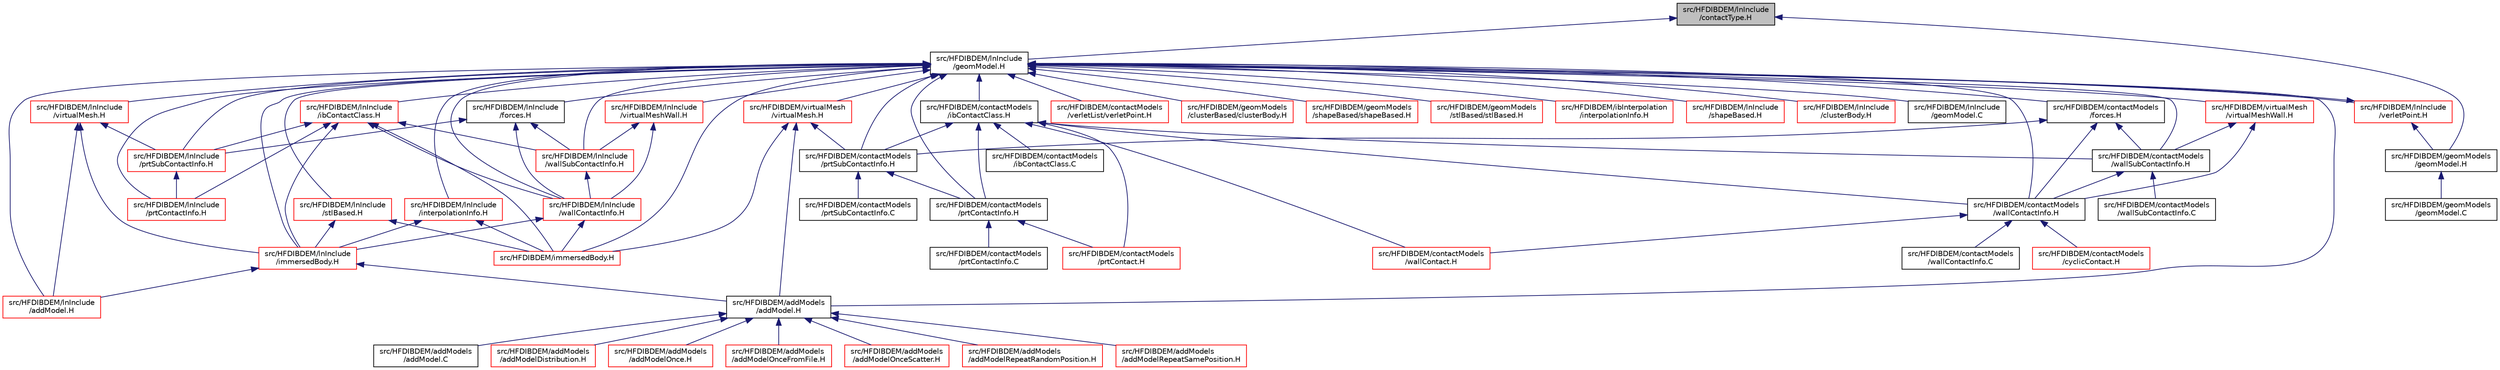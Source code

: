 digraph "src/HFDIBDEM/lnInclude/contactType.H"
{
 // LATEX_PDF_SIZE
  edge [fontname="Helvetica",fontsize="10",labelfontname="Helvetica",labelfontsize="10"];
  node [fontname="Helvetica",fontsize="10",shape=record];
  Node1 [label="src/HFDIBDEM/lnInclude\l/contactType.H",height=0.2,width=0.4,color="black", fillcolor="grey75", style="filled", fontcolor="black",tooltip=" "];
  Node1 -> Node2 [dir="back",color="midnightblue",fontsize="10",style="solid",fontname="Helvetica"];
  Node2 [label="src/HFDIBDEM/geomModels\l/geomModel.H",height=0.2,width=0.4,color="black", fillcolor="white", style="filled",URL="$geomModels_2geomModel_8H.html",tooltip=" "];
  Node2 -> Node3 [dir="back",color="midnightblue",fontsize="10",style="solid",fontname="Helvetica"];
  Node3 [label="src/HFDIBDEM/geomModels\l/geomModel.C",height=0.2,width=0.4,color="black", fillcolor="white", style="filled",URL="$geomModels_2geomModel_8C.html",tooltip=" "];
  Node1 -> Node4 [dir="back",color="midnightblue",fontsize="10",style="solid",fontname="Helvetica"];
  Node4 [label="src/HFDIBDEM/lnInclude\l/geomModel.H",height=0.2,width=0.4,color="black", fillcolor="white", style="filled",URL="$lnInclude_2geomModel_8H.html",tooltip=" "];
  Node4 -> Node5 [dir="back",color="midnightblue",fontsize="10",style="solid",fontname="Helvetica"];
  Node5 [label="src/HFDIBDEM/addModels\l/addModel.H",height=0.2,width=0.4,color="black", fillcolor="white", style="filled",URL="$addModels_2addModel_8H.html",tooltip=" "];
  Node5 -> Node6 [dir="back",color="midnightblue",fontsize="10",style="solid",fontname="Helvetica"];
  Node6 [label="src/HFDIBDEM/addModels\l/addModel.C",height=0.2,width=0.4,color="black", fillcolor="white", style="filled",URL="$addModels_2addModel_8C.html",tooltip=" "];
  Node5 -> Node7 [dir="back",color="midnightblue",fontsize="10",style="solid",fontname="Helvetica"];
  Node7 [label="src/HFDIBDEM/addModels\l/addModelDistribution.H",height=0.2,width=0.4,color="red", fillcolor="white", style="filled",URL="$addModels_2addModelDistribution_8H.html",tooltip=" "];
  Node5 -> Node9 [dir="back",color="midnightblue",fontsize="10",style="solid",fontname="Helvetica"];
  Node9 [label="src/HFDIBDEM/addModels\l/addModelOnce.H",height=0.2,width=0.4,color="red", fillcolor="white", style="filled",URL="$addModels_2addModelOnce_8H.html",tooltip=" "];
  Node5 -> Node11 [dir="back",color="midnightblue",fontsize="10",style="solid",fontname="Helvetica"];
  Node11 [label="src/HFDIBDEM/addModels\l/addModelOnceFromFile.H",height=0.2,width=0.4,color="red", fillcolor="white", style="filled",URL="$addModels_2addModelOnceFromFile_8H.html",tooltip=" "];
  Node5 -> Node13 [dir="back",color="midnightblue",fontsize="10",style="solid",fontname="Helvetica"];
  Node13 [label="src/HFDIBDEM/addModels\l/addModelOnceScatter.H",height=0.2,width=0.4,color="red", fillcolor="white", style="filled",URL="$addModels_2addModelOnceScatter_8H.html",tooltip=" "];
  Node5 -> Node15 [dir="back",color="midnightblue",fontsize="10",style="solid",fontname="Helvetica"];
  Node15 [label="src/HFDIBDEM/addModels\l/addModelRepeatRandomPosition.H",height=0.2,width=0.4,color="red", fillcolor="white", style="filled",URL="$addModels_2addModelRepeatRandomPosition_8H.html",tooltip=" "];
  Node5 -> Node17 [dir="back",color="midnightblue",fontsize="10",style="solid",fontname="Helvetica"];
  Node17 [label="src/HFDIBDEM/addModels\l/addModelRepeatSamePosition.H",height=0.2,width=0.4,color="red", fillcolor="white", style="filled",URL="$addModels_2addModelRepeatSamePosition_8H.html",tooltip=" "];
  Node4 -> Node19 [dir="back",color="midnightblue",fontsize="10",style="solid",fontname="Helvetica"];
  Node19 [label="src/HFDIBDEM/contactModels\l/ibContactClass.H",height=0.2,width=0.4,color="black", fillcolor="white", style="filled",URL="$contactModels_2ibContactClass_8H.html",tooltip=" "];
  Node19 -> Node20 [dir="back",color="midnightblue",fontsize="10",style="solid",fontname="Helvetica"];
  Node20 [label="src/HFDIBDEM/contactModels\l/prtContact.H",height=0.2,width=0.4,color="red", fillcolor="white", style="filled",URL="$contactModels_2prtContact_8H.html",tooltip=" "];
  Node19 -> Node23 [dir="back",color="midnightblue",fontsize="10",style="solid",fontname="Helvetica"];
  Node23 [label="src/HFDIBDEM/contactModels\l/prtContactInfo.H",height=0.2,width=0.4,color="black", fillcolor="white", style="filled",URL="$contactModels_2prtContactInfo_8H.html",tooltip=" "];
  Node23 -> Node20 [dir="back",color="midnightblue",fontsize="10",style="solid",fontname="Helvetica"];
  Node23 -> Node24 [dir="back",color="midnightblue",fontsize="10",style="solid",fontname="Helvetica"];
  Node24 [label="src/HFDIBDEM/contactModels\l/prtContactInfo.C",height=0.2,width=0.4,color="black", fillcolor="white", style="filled",URL="$contactModels_2prtContactInfo_8C.html",tooltip=" "];
  Node19 -> Node25 [dir="back",color="midnightblue",fontsize="10",style="solid",fontname="Helvetica"];
  Node25 [label="src/HFDIBDEM/contactModels\l/prtSubContactInfo.H",height=0.2,width=0.4,color="black", fillcolor="white", style="filled",URL="$contactModels_2prtSubContactInfo_8H.html",tooltip=" "];
  Node25 -> Node23 [dir="back",color="midnightblue",fontsize="10",style="solid",fontname="Helvetica"];
  Node25 -> Node26 [dir="back",color="midnightblue",fontsize="10",style="solid",fontname="Helvetica"];
  Node26 [label="src/HFDIBDEM/contactModels\l/prtSubContactInfo.C",height=0.2,width=0.4,color="black", fillcolor="white", style="filled",URL="$contactModels_2prtSubContactInfo_8C.html",tooltip=" "];
  Node19 -> Node27 [dir="back",color="midnightblue",fontsize="10",style="solid",fontname="Helvetica"];
  Node27 [label="src/HFDIBDEM/contactModels\l/wallContact.H",height=0.2,width=0.4,color="red", fillcolor="white", style="filled",URL="$contactModels_2wallContact_8H.html",tooltip=" "];
  Node19 -> Node29 [dir="back",color="midnightblue",fontsize="10",style="solid",fontname="Helvetica"];
  Node29 [label="src/HFDIBDEM/contactModels\l/wallContactInfo.H",height=0.2,width=0.4,color="black", fillcolor="white", style="filled",URL="$contactModels_2wallContactInfo_8H.html",tooltip=" "];
  Node29 -> Node27 [dir="back",color="midnightblue",fontsize="10",style="solid",fontname="Helvetica"];
  Node29 -> Node30 [dir="back",color="midnightblue",fontsize="10",style="solid",fontname="Helvetica"];
  Node30 [label="src/HFDIBDEM/contactModels\l/cyclicContact.H",height=0.2,width=0.4,color="red", fillcolor="white", style="filled",URL="$contactModels_2cyclicContact_8H.html",tooltip=" "];
  Node29 -> Node32 [dir="back",color="midnightblue",fontsize="10",style="solid",fontname="Helvetica"];
  Node32 [label="src/HFDIBDEM/contactModels\l/wallContactInfo.C",height=0.2,width=0.4,color="black", fillcolor="white", style="filled",URL="$contactModels_2wallContactInfo_8C.html",tooltip=" "];
  Node19 -> Node33 [dir="back",color="midnightblue",fontsize="10",style="solid",fontname="Helvetica"];
  Node33 [label="src/HFDIBDEM/contactModels\l/wallSubContactInfo.H",height=0.2,width=0.4,color="black", fillcolor="white", style="filled",URL="$contactModels_2wallSubContactInfo_8H.html",tooltip=" "];
  Node33 -> Node29 [dir="back",color="midnightblue",fontsize="10",style="solid",fontname="Helvetica"];
  Node33 -> Node34 [dir="back",color="midnightblue",fontsize="10",style="solid",fontname="Helvetica"];
  Node34 [label="src/HFDIBDEM/contactModels\l/wallSubContactInfo.C",height=0.2,width=0.4,color="black", fillcolor="white", style="filled",URL="$contactModels_2wallSubContactInfo_8C.html",tooltip=" "];
  Node19 -> Node35 [dir="back",color="midnightblue",fontsize="10",style="solid",fontname="Helvetica"];
  Node35 [label="src/HFDIBDEM/contactModels\l/ibContactClass.C",height=0.2,width=0.4,color="black", fillcolor="white", style="filled",URL="$contactModels_2ibContactClass_8C.html",tooltip=" "];
  Node4 -> Node23 [dir="back",color="midnightblue",fontsize="10",style="solid",fontname="Helvetica"];
  Node4 -> Node25 [dir="back",color="midnightblue",fontsize="10",style="solid",fontname="Helvetica"];
  Node4 -> Node36 [dir="back",color="midnightblue",fontsize="10",style="solid",fontname="Helvetica"];
  Node36 [label="src/HFDIBDEM/contactModels\l/forces.H",height=0.2,width=0.4,color="black", fillcolor="white", style="filled",URL="$contactModels_2forces_8H.html",tooltip=" "];
  Node36 -> Node25 [dir="back",color="midnightblue",fontsize="10",style="solid",fontname="Helvetica"];
  Node36 -> Node29 [dir="back",color="midnightblue",fontsize="10",style="solid",fontname="Helvetica"];
  Node36 -> Node33 [dir="back",color="midnightblue",fontsize="10",style="solid",fontname="Helvetica"];
  Node4 -> Node29 [dir="back",color="midnightblue",fontsize="10",style="solid",fontname="Helvetica"];
  Node4 -> Node33 [dir="back",color="midnightblue",fontsize="10",style="solid",fontname="Helvetica"];
  Node4 -> Node37 [dir="back",color="midnightblue",fontsize="10",style="solid",fontname="Helvetica"];
  Node37 [label="src/HFDIBDEM/contactModels\l/verletList/verletPoint.H",height=0.2,width=0.4,color="red", fillcolor="white", style="filled",URL="$contactModels_2verletList_2verletPoint_8H.html",tooltip=" "];
  Node4 -> Node41 [dir="back",color="midnightblue",fontsize="10",style="solid",fontname="Helvetica"];
  Node41 [label="src/HFDIBDEM/geomModels\l/clusterBased/clusterBody.H",height=0.2,width=0.4,color="red", fillcolor="white", style="filled",URL="$geomModels_2clusterBased_2clusterBody_8H.html",tooltip=" "];
  Node4 -> Node45 [dir="back",color="midnightblue",fontsize="10",style="solid",fontname="Helvetica"];
  Node45 [label="src/HFDIBDEM/geomModels\l/shapeBased/shapeBased.H",height=0.2,width=0.4,color="red", fillcolor="white", style="filled",URL="$geomModels_2shapeBased_2shapeBased_8H.html",tooltip=" "];
  Node4 -> Node49 [dir="back",color="midnightblue",fontsize="10",style="solid",fontname="Helvetica"];
  Node49 [label="src/HFDIBDEM/geomModels\l/stlBased/stlBased.H",height=0.2,width=0.4,color="red", fillcolor="white", style="filled",URL="$geomModels_2stlBased_2stlBased_8H.html",tooltip=" "];
  Node4 -> Node55 [dir="back",color="midnightblue",fontsize="10",style="solid",fontname="Helvetica"];
  Node55 [label="src/HFDIBDEM/ibInterpolation\l/interpolationInfo.H",height=0.2,width=0.4,color="red", fillcolor="white", style="filled",URL="$ibInterpolation_2interpolationInfo_8H.html",tooltip=" "];
  Node4 -> Node58 [dir="back",color="midnightblue",fontsize="10",style="solid",fontname="Helvetica"];
  Node58 [label="src/HFDIBDEM/immersedBody.H",height=0.2,width=0.4,color="red", fillcolor="white", style="filled",URL="$immersedBody_8H.html",tooltip=" "];
  Node4 -> Node64 [dir="back",color="midnightblue",fontsize="10",style="solid",fontname="Helvetica"];
  Node64 [label="src/HFDIBDEM/lnInclude\l/addModel.H",height=0.2,width=0.4,color="red", fillcolor="white", style="filled",URL="$lnInclude_2addModel_8H.html",tooltip=" "];
  Node4 -> Node80 [dir="back",color="midnightblue",fontsize="10",style="solid",fontname="Helvetica"];
  Node80 [label="src/HFDIBDEM/lnInclude\l/verletPoint.H",height=0.2,width=0.4,color="red", fillcolor="white", style="filled",URL="$lnInclude_2verletPoint_8H.html",tooltip=" "];
  Node80 -> Node2 [dir="back",color="midnightblue",fontsize="10",style="solid",fontname="Helvetica"];
  Node80 -> Node4 [dir="back",color="midnightblue",fontsize="10",style="solid",fontname="Helvetica"];
  Node4 -> Node84 [dir="back",color="midnightblue",fontsize="10",style="solid",fontname="Helvetica"];
  Node84 [label="src/HFDIBDEM/lnInclude\l/stlBased.H",height=0.2,width=0.4,color="red", fillcolor="white", style="filled",URL="$lnInclude_2stlBased_8H.html",tooltip=" "];
  Node84 -> Node58 [dir="back",color="midnightblue",fontsize="10",style="solid",fontname="Helvetica"];
  Node84 -> Node86 [dir="back",color="midnightblue",fontsize="10",style="solid",fontname="Helvetica"];
  Node86 [label="src/HFDIBDEM/lnInclude\l/immersedBody.H",height=0.2,width=0.4,color="red", fillcolor="white", style="filled",URL="$lnInclude_2immersedBody_8H.html",tooltip=" "];
  Node86 -> Node5 [dir="back",color="midnightblue",fontsize="10",style="solid",fontname="Helvetica"];
  Node86 -> Node64 [dir="back",color="midnightblue",fontsize="10",style="solid",fontname="Helvetica"];
  Node4 -> Node92 [dir="back",color="midnightblue",fontsize="10",style="solid",fontname="Helvetica"];
  Node92 [label="src/HFDIBDEM/lnInclude\l/shapeBased.H",height=0.2,width=0.4,color="red", fillcolor="white", style="filled",URL="$lnInclude_2shapeBased_8H.html",tooltip=" "];
  Node4 -> Node96 [dir="back",color="midnightblue",fontsize="10",style="solid",fontname="Helvetica"];
  Node96 [label="src/HFDIBDEM/lnInclude\l/clusterBody.H",height=0.2,width=0.4,color="red", fillcolor="white", style="filled",URL="$lnInclude_2clusterBody_8H.html",tooltip=" "];
  Node4 -> Node105 [dir="back",color="midnightblue",fontsize="10",style="solid",fontname="Helvetica"];
  Node105 [label="src/HFDIBDEM/lnInclude\l/ibContactClass.H",height=0.2,width=0.4,color="red", fillcolor="white", style="filled",URL="$lnInclude_2ibContactClass_8H.html",tooltip=" "];
  Node105 -> Node58 [dir="back",color="midnightblue",fontsize="10",style="solid",fontname="Helvetica"];
  Node105 -> Node106 [dir="back",color="midnightblue",fontsize="10",style="solid",fontname="Helvetica"];
  Node106 [label="src/HFDIBDEM/lnInclude\l/prtContactInfo.H",height=0.2,width=0.4,color="red", fillcolor="white", style="filled",URL="$lnInclude_2prtContactInfo_8H.html",tooltip=" "];
  Node105 -> Node108 [dir="back",color="midnightblue",fontsize="10",style="solid",fontname="Helvetica"];
  Node108 [label="src/HFDIBDEM/lnInclude\l/prtSubContactInfo.H",height=0.2,width=0.4,color="red", fillcolor="white", style="filled",URL="$lnInclude_2prtSubContactInfo_8H.html",tooltip=" "];
  Node108 -> Node106 [dir="back",color="midnightblue",fontsize="10",style="solid",fontname="Helvetica"];
  Node105 -> Node110 [dir="back",color="midnightblue",fontsize="10",style="solid",fontname="Helvetica"];
  Node110 [label="src/HFDIBDEM/lnInclude\l/wallContactInfo.H",height=0.2,width=0.4,color="red", fillcolor="white", style="filled",URL="$lnInclude_2wallContactInfo_8H.html",tooltip=" "];
  Node110 -> Node58 [dir="back",color="midnightblue",fontsize="10",style="solid",fontname="Helvetica"];
  Node110 -> Node86 [dir="back",color="midnightblue",fontsize="10",style="solid",fontname="Helvetica"];
  Node105 -> Node115 [dir="back",color="midnightblue",fontsize="10",style="solid",fontname="Helvetica"];
  Node115 [label="src/HFDIBDEM/lnInclude\l/wallSubContactInfo.H",height=0.2,width=0.4,color="red", fillcolor="white", style="filled",URL="$lnInclude_2wallSubContactInfo_8H.html",tooltip=" "];
  Node115 -> Node110 [dir="back",color="midnightblue",fontsize="10",style="solid",fontname="Helvetica"];
  Node105 -> Node86 [dir="back",color="midnightblue",fontsize="10",style="solid",fontname="Helvetica"];
  Node4 -> Node106 [dir="back",color="midnightblue",fontsize="10",style="solid",fontname="Helvetica"];
  Node4 -> Node108 [dir="back",color="midnightblue",fontsize="10",style="solid",fontname="Helvetica"];
  Node4 -> Node129 [dir="back",color="midnightblue",fontsize="10",style="solid",fontname="Helvetica"];
  Node129 [label="src/HFDIBDEM/lnInclude\l/virtualMesh.H",height=0.2,width=0.4,color="red", fillcolor="white", style="filled",URL="$lnInclude_2virtualMesh_8H.html",tooltip=" "];
  Node129 -> Node108 [dir="back",color="midnightblue",fontsize="10",style="solid",fontname="Helvetica"];
  Node129 -> Node86 [dir="back",color="midnightblue",fontsize="10",style="solid",fontname="Helvetica"];
  Node129 -> Node64 [dir="back",color="midnightblue",fontsize="10",style="solid",fontname="Helvetica"];
  Node4 -> Node131 [dir="back",color="midnightblue",fontsize="10",style="solid",fontname="Helvetica"];
  Node131 [label="src/HFDIBDEM/lnInclude\l/forces.H",height=0.2,width=0.4,color="black", fillcolor="white", style="filled",URL="$lnInclude_2forces_8H.html",tooltip=" "];
  Node131 -> Node108 [dir="back",color="midnightblue",fontsize="10",style="solid",fontname="Helvetica"];
  Node131 -> Node110 [dir="back",color="midnightblue",fontsize="10",style="solid",fontname="Helvetica"];
  Node131 -> Node115 [dir="back",color="midnightblue",fontsize="10",style="solid",fontname="Helvetica"];
  Node4 -> Node110 [dir="back",color="midnightblue",fontsize="10",style="solid",fontname="Helvetica"];
  Node4 -> Node119 [dir="back",color="midnightblue",fontsize="10",style="solid",fontname="Helvetica"];
  Node119 [label="src/HFDIBDEM/lnInclude\l/virtualMeshWall.H",height=0.2,width=0.4,color="red", fillcolor="white", style="filled",URL="$lnInclude_2virtualMeshWall_8H.html",tooltip=" "];
  Node119 -> Node110 [dir="back",color="midnightblue",fontsize="10",style="solid",fontname="Helvetica"];
  Node119 -> Node115 [dir="back",color="midnightblue",fontsize="10",style="solid",fontname="Helvetica"];
  Node4 -> Node115 [dir="back",color="midnightblue",fontsize="10",style="solid",fontname="Helvetica"];
  Node4 -> Node86 [dir="back",color="midnightblue",fontsize="10",style="solid",fontname="Helvetica"];
  Node4 -> Node132 [dir="back",color="midnightblue",fontsize="10",style="solid",fontname="Helvetica"];
  Node132 [label="src/HFDIBDEM/lnInclude\l/interpolationInfo.H",height=0.2,width=0.4,color="red", fillcolor="white", style="filled",URL="$lnInclude_2interpolationInfo_8H.html",tooltip=" "];
  Node132 -> Node58 [dir="back",color="midnightblue",fontsize="10",style="solid",fontname="Helvetica"];
  Node132 -> Node86 [dir="back",color="midnightblue",fontsize="10",style="solid",fontname="Helvetica"];
  Node4 -> Node151 [dir="back",color="midnightblue",fontsize="10",style="solid",fontname="Helvetica"];
  Node151 [label="src/HFDIBDEM/lnInclude\l/geomModel.C",height=0.2,width=0.4,color="black", fillcolor="white", style="filled",URL="$lnInclude_2geomModel_8C.html",tooltip=" "];
  Node4 -> Node152 [dir="back",color="midnightblue",fontsize="10",style="solid",fontname="Helvetica"];
  Node152 [label="src/HFDIBDEM/virtualMesh\l/virtualMesh.H",height=0.2,width=0.4,color="red", fillcolor="white", style="filled",URL="$virtualMesh_2virtualMesh_8H.html",tooltip=" "];
  Node152 -> Node5 [dir="back",color="midnightblue",fontsize="10",style="solid",fontname="Helvetica"];
  Node152 -> Node25 [dir="back",color="midnightblue",fontsize="10",style="solid",fontname="Helvetica"];
  Node152 -> Node58 [dir="back",color="midnightblue",fontsize="10",style="solid",fontname="Helvetica"];
  Node4 -> Node125 [dir="back",color="midnightblue",fontsize="10",style="solid",fontname="Helvetica"];
  Node125 [label="src/HFDIBDEM/virtualMesh\l/virtualMeshWall.H",height=0.2,width=0.4,color="red", fillcolor="white", style="filled",URL="$virtualMesh_2virtualMeshWall_8H.html",tooltip=" "];
  Node125 -> Node29 [dir="back",color="midnightblue",fontsize="10",style="solid",fontname="Helvetica"];
  Node125 -> Node33 [dir="back",color="midnightblue",fontsize="10",style="solid",fontname="Helvetica"];
}
